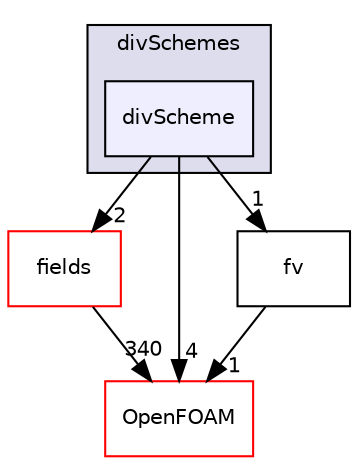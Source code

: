 digraph "src/finiteVolume/finiteVolume/divSchemes/divScheme" {
  bgcolor=transparent;
  compound=true
  node [ fontsize="10", fontname="Helvetica"];
  edge [ labelfontsize="10", labelfontname="Helvetica"];
  subgraph clusterdir_fdd76c956236d260794db7c0edbd8ca0 {
    graph [ bgcolor="#ddddee", pencolor="black", label="divSchemes" fontname="Helvetica", fontsize="10", URL="dir_fdd76c956236d260794db7c0edbd8ca0.html"]
  dir_c9c16590ebc69a59ff90ac40b7401cee [shape=box, label="divScheme", style="filled", fillcolor="#eeeeff", pencolor="black", URL="dir_c9c16590ebc69a59ff90ac40b7401cee.html"];
  }
  dir_25ab4a83a983f7bb7a38b7f63bb141b7 [shape=box label="fields" color="red" URL="dir_25ab4a83a983f7bb7a38b7f63bb141b7.html"];
  dir_c5473ff19b20e6ec4dfe5c310b3778a8 [shape=box label="OpenFOAM" color="red" URL="dir_c5473ff19b20e6ec4dfe5c310b3778a8.html"];
  dir_0096c9c8cdcbf8f4884c37173134f444 [shape=box label="fv" URL="dir_0096c9c8cdcbf8f4884c37173134f444.html"];
  dir_25ab4a83a983f7bb7a38b7f63bb141b7->dir_c5473ff19b20e6ec4dfe5c310b3778a8 [headlabel="340", labeldistance=1.5 headhref="dir_000937_001897.html"];
  dir_c9c16590ebc69a59ff90ac40b7401cee->dir_25ab4a83a983f7bb7a38b7f63bb141b7 [headlabel="2", labeldistance=1.5 headhref="dir_001085_000937.html"];
  dir_c9c16590ebc69a59ff90ac40b7401cee->dir_c5473ff19b20e6ec4dfe5c310b3778a8 [headlabel="4", labeldistance=1.5 headhref="dir_001085_001897.html"];
  dir_c9c16590ebc69a59ff90ac40b7401cee->dir_0096c9c8cdcbf8f4884c37173134f444 [headlabel="1", labeldistance=1.5 headhref="dir_001085_001087.html"];
  dir_0096c9c8cdcbf8f4884c37173134f444->dir_c5473ff19b20e6ec4dfe5c310b3778a8 [headlabel="1", labeldistance=1.5 headhref="dir_001087_001897.html"];
}
